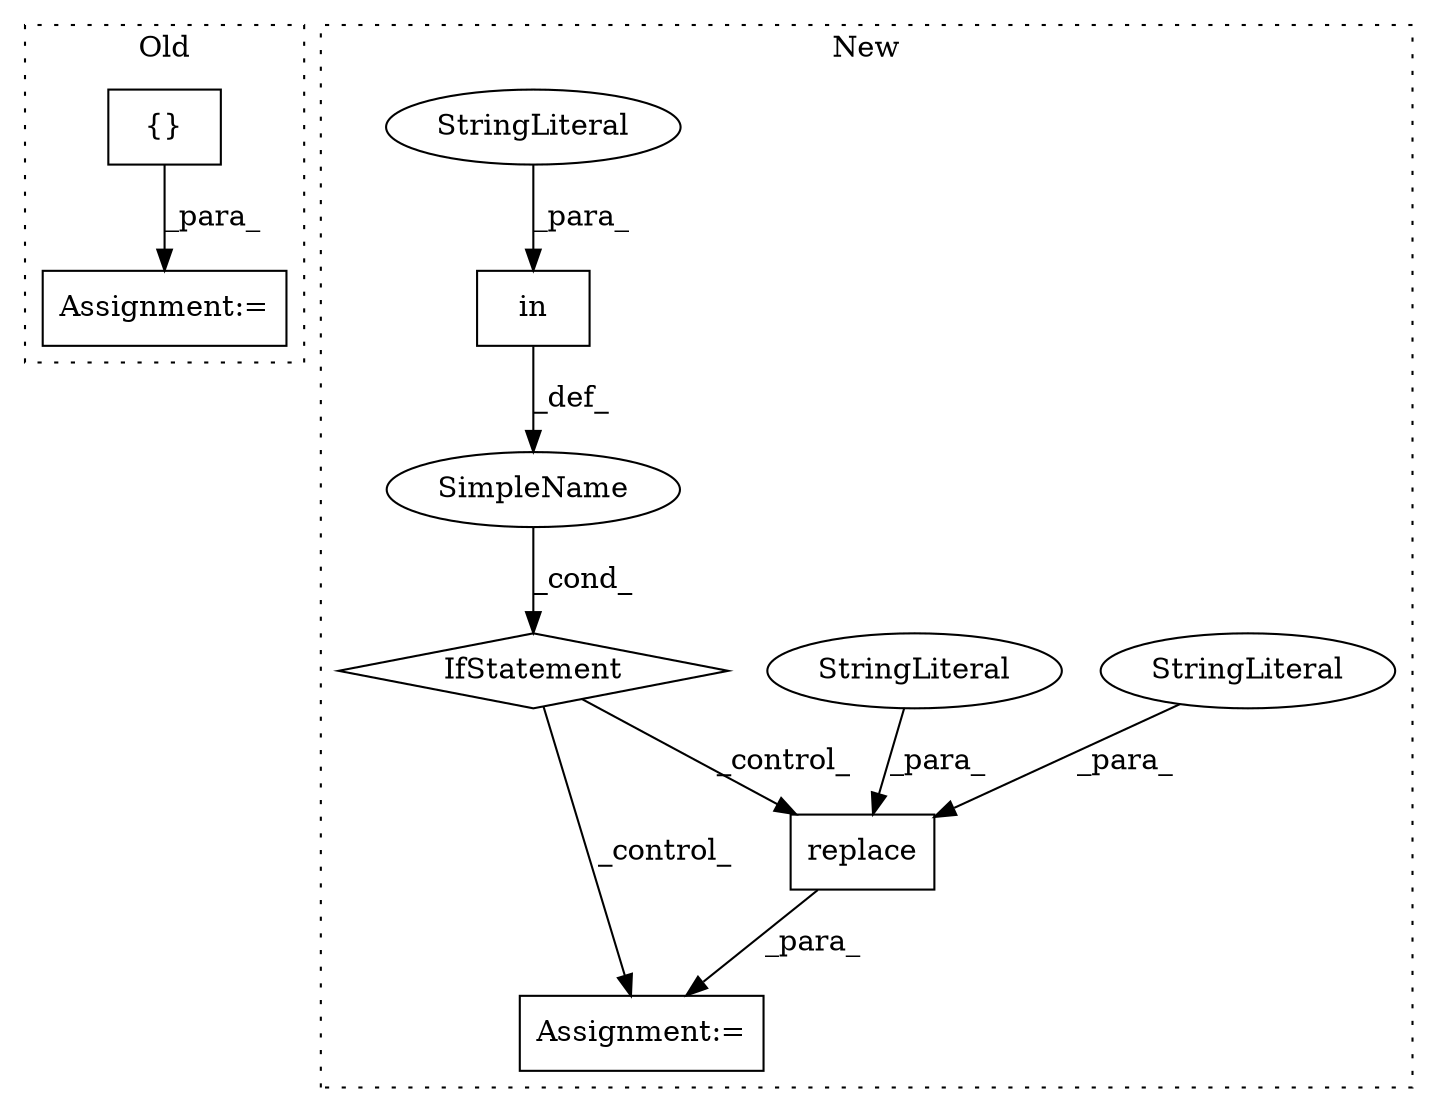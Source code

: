 digraph G {
subgraph cluster0 {
1 [label="{}" a="4" s="6027" l="2" shape="box"];
6 [label="Assignment:=" a="7" s="6017" l="1" shape="box"];
label = "Old";
style="dotted";
}
subgraph cluster1 {
2 [label="replace" a="32" s="6360,6375" l="8,1" shape="box"];
3 [label="StringLiteral" a="45" s="6373" l="2" shape="ellipse"];
4 [label="StringLiteral" a="45" s="6368" l="4" shape="ellipse"];
5 [label="Assignment:=" a="7" s="6354" l="1" shape="box"];
7 [label="SimpleName" a="42" s="" l="" shape="ellipse"];
8 [label="IfStatement" a="25" s="6316,6338" l="10,2" shape="diamond"];
9 [label="in" a="105" s="6326" l="12" shape="box"];
10 [label="StringLiteral" a="45" s="6326" l="4" shape="ellipse"];
label = "New";
style="dotted";
}
1 -> 6 [label="_para_"];
2 -> 5 [label="_para_"];
3 -> 2 [label="_para_"];
4 -> 2 [label="_para_"];
7 -> 8 [label="_cond_"];
8 -> 5 [label="_control_"];
8 -> 2 [label="_control_"];
9 -> 7 [label="_def_"];
10 -> 9 [label="_para_"];
}